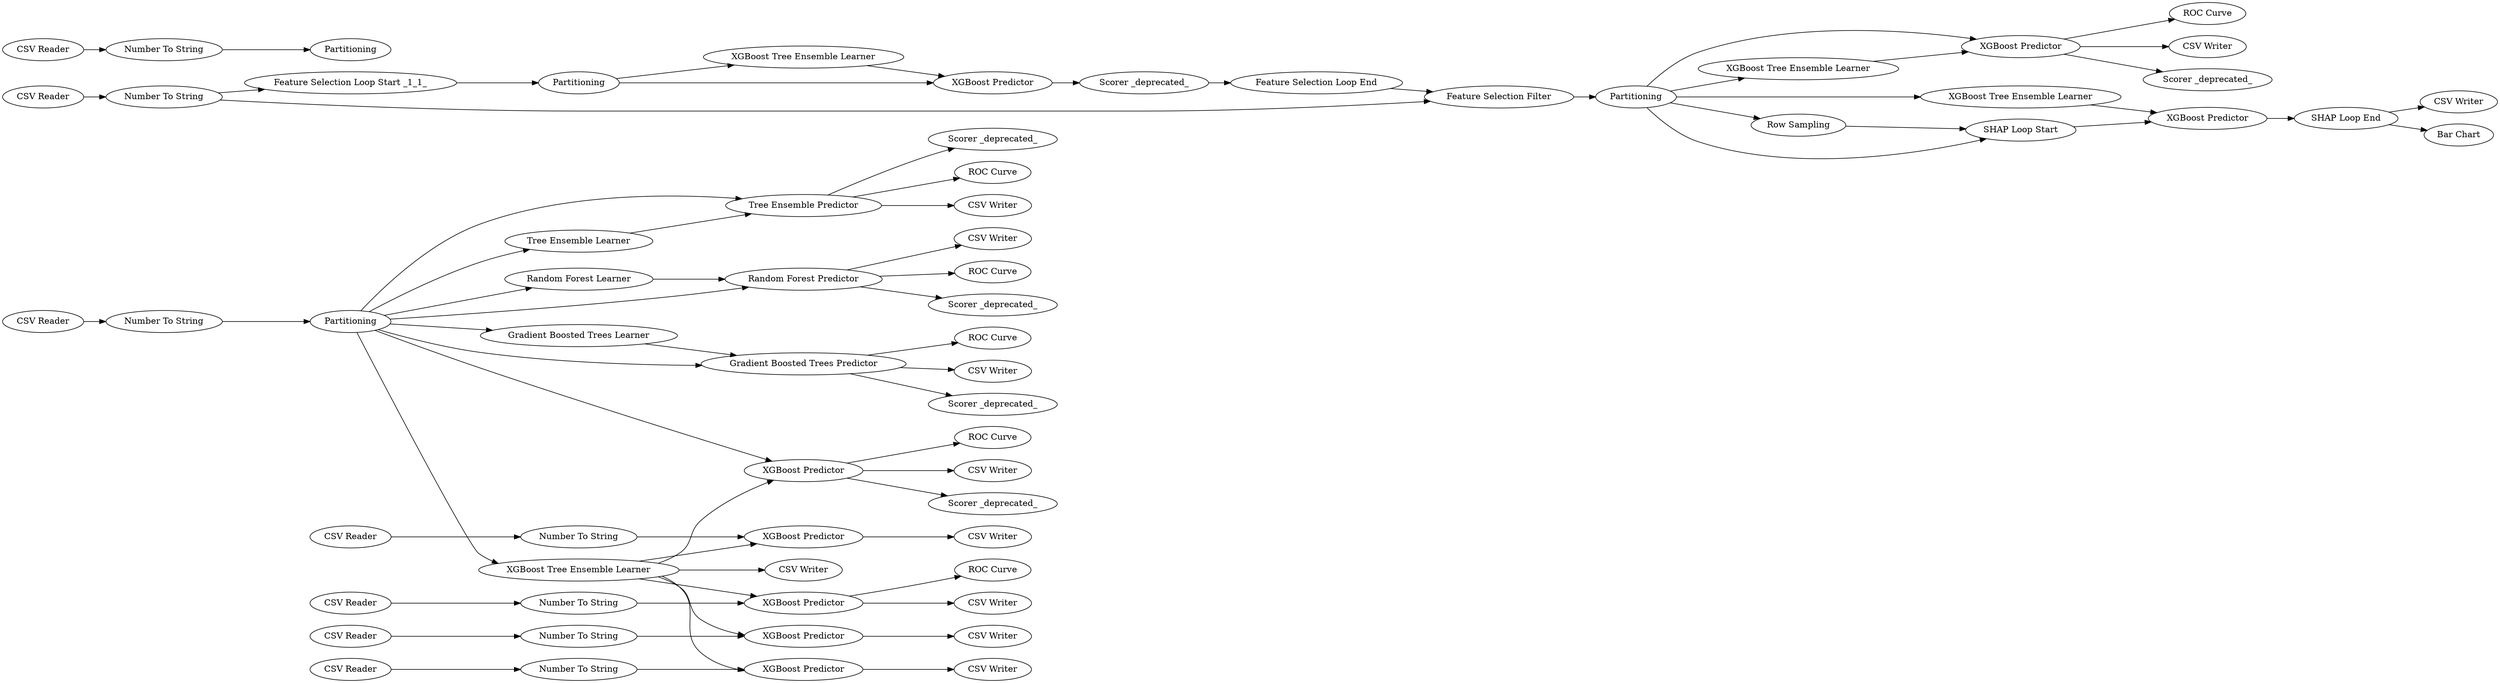 digraph {
	392 -> 393
	383 -> 382
	381 -> 370
	381 -> 383
	406 -> 409
	408 -> 397
	366 -> 367
	370 -> 440
	230 -> 423
	373 -> 8
	408 -> 223
	408 -> 406
	370 -> 431
	380 -> 381
	361 -> 374
	382 -> 388
	3 -> 408
	407 -> 406
	392 -> 427
	406 -> 428
	438 -> 436
	369 -> 387
	408 -> 227
	370 -> 437
	370 -> 392
	446 -> 447
	381 -> 369
	8 -> 6
	341 -> 2
	367 -> 426
	430 -> 431
	230 -> 422
	223 -> 227
	431 -> 432
	367 -> 385
	436 -> 437
	6 -> 395
	382 -> 424
	408 -> 407
	392 -> 390
	368 -> 369
	395 -> 394
	397 -> 421
	227 -> 421
	381 -> 366
	440 -> 442
	370 -> 444
	6 -> 394
	381 -> 368
	443 -> 440
	370 -> 435
	431 -> 433
	381 -> 392
	379 -> 380
	434 -> 430
	441 -> 443
	382 -> 389
	444 -> 445
	406 -> 405
	447 -> 444
	372 -> 373
	421 -> 230
	369 -> 386
	374 -> 3
	369 -> 425
	394 -> 361
	373 -> 3
	437 -> 439
	381 -> 367
	367 -> 384
	2 -> 294
	381 -> 382
	374 [label="Feature Selection Loop End"]
	227 [label="SHAP Loop Start"]
	405 [label="Scorer _deprecated_"]
	432 [label="CSV Writer"]
	230 [label="SHAP Loop End"]
	367 [label="Random Forest Predictor"]
	379 [label="CSV Reader"]
	8 [label="Feature Selection Loop Start _1_1_"]
	394 [label="XGBoost Predictor"]
	381 [label=Partitioning]
	3 [label="Feature Selection Filter"]
	431 [label="XGBoost Predictor"]
	383 [label="Gradient Boosted Trees Learner"]
	426 [label="CSV Writer"]
	423 [label="CSV Writer"]
	408 [label=Partitioning]
	384 [label="Scorer _deprecated_"]
	366 [label="Random Forest Learner"]
	440 [label="XGBoost Predictor"]
	439 [label="CSV Writer"]
	438 [label="CSV Reader"]
	341 [label="CSV Reader"]
	436 [label="Number To String"]
	443 [label="Number To String"]
	425 [label="CSV Writer"]
	372 [label="CSV Reader"]
	373 [label="Number To String"]
	407 [label="XGBoost Tree Ensemble Learner"]
	6 [label=Partitioning]
	424 [label="CSV Writer"]
	406 [label="XGBoost Predictor"]
	442 [label="CSV Writer"]
	361 [label="Scorer _deprecated_"]
	392 [label="XGBoost Predictor"]
	390 [label="Scorer _deprecated_"]
	386 [label="ROC Curve"]
	437 [label="XGBoost Predictor"]
	223 [label="Row Sampling"]
	428 [label="CSV Writer"]
	427 [label="CSV Writer"]
	434 [label="CSV Reader"]
	294 [label=Partitioning]
	433 [label="ROC Curve"]
	421 [label="XGBoost Predictor"]
	385 [label="ROC Curve"]
	397 [label="XGBoost Tree Ensemble Learner"]
	446 [label="CSV Reader"]
	382 [label="Gradient Boosted Trees Predictor"]
	430 [label="Number To String"]
	369 [label="Tree Ensemble Predictor"]
	388 [label="ROC Curve"]
	368 [label="Tree Ensemble Learner"]
	409 [label="ROC Curve"]
	435 [label="CSV Writer"]
	422 [label="Bar Chart"]
	370 [label="XGBoost Tree Ensemble Learner"]
	380 [label="Number To String"]
	441 [label="CSV Reader"]
	389 [label="Scorer _deprecated_"]
	395 [label="XGBoost Tree Ensemble Learner"]
	444 [label="XGBoost Predictor"]
	393 [label="ROC Curve"]
	445 [label="CSV Writer"]
	447 [label="Number To String"]
	387 [label="Scorer _deprecated_"]
	2 [label="Number To String"]
	rankdir=LR
}

